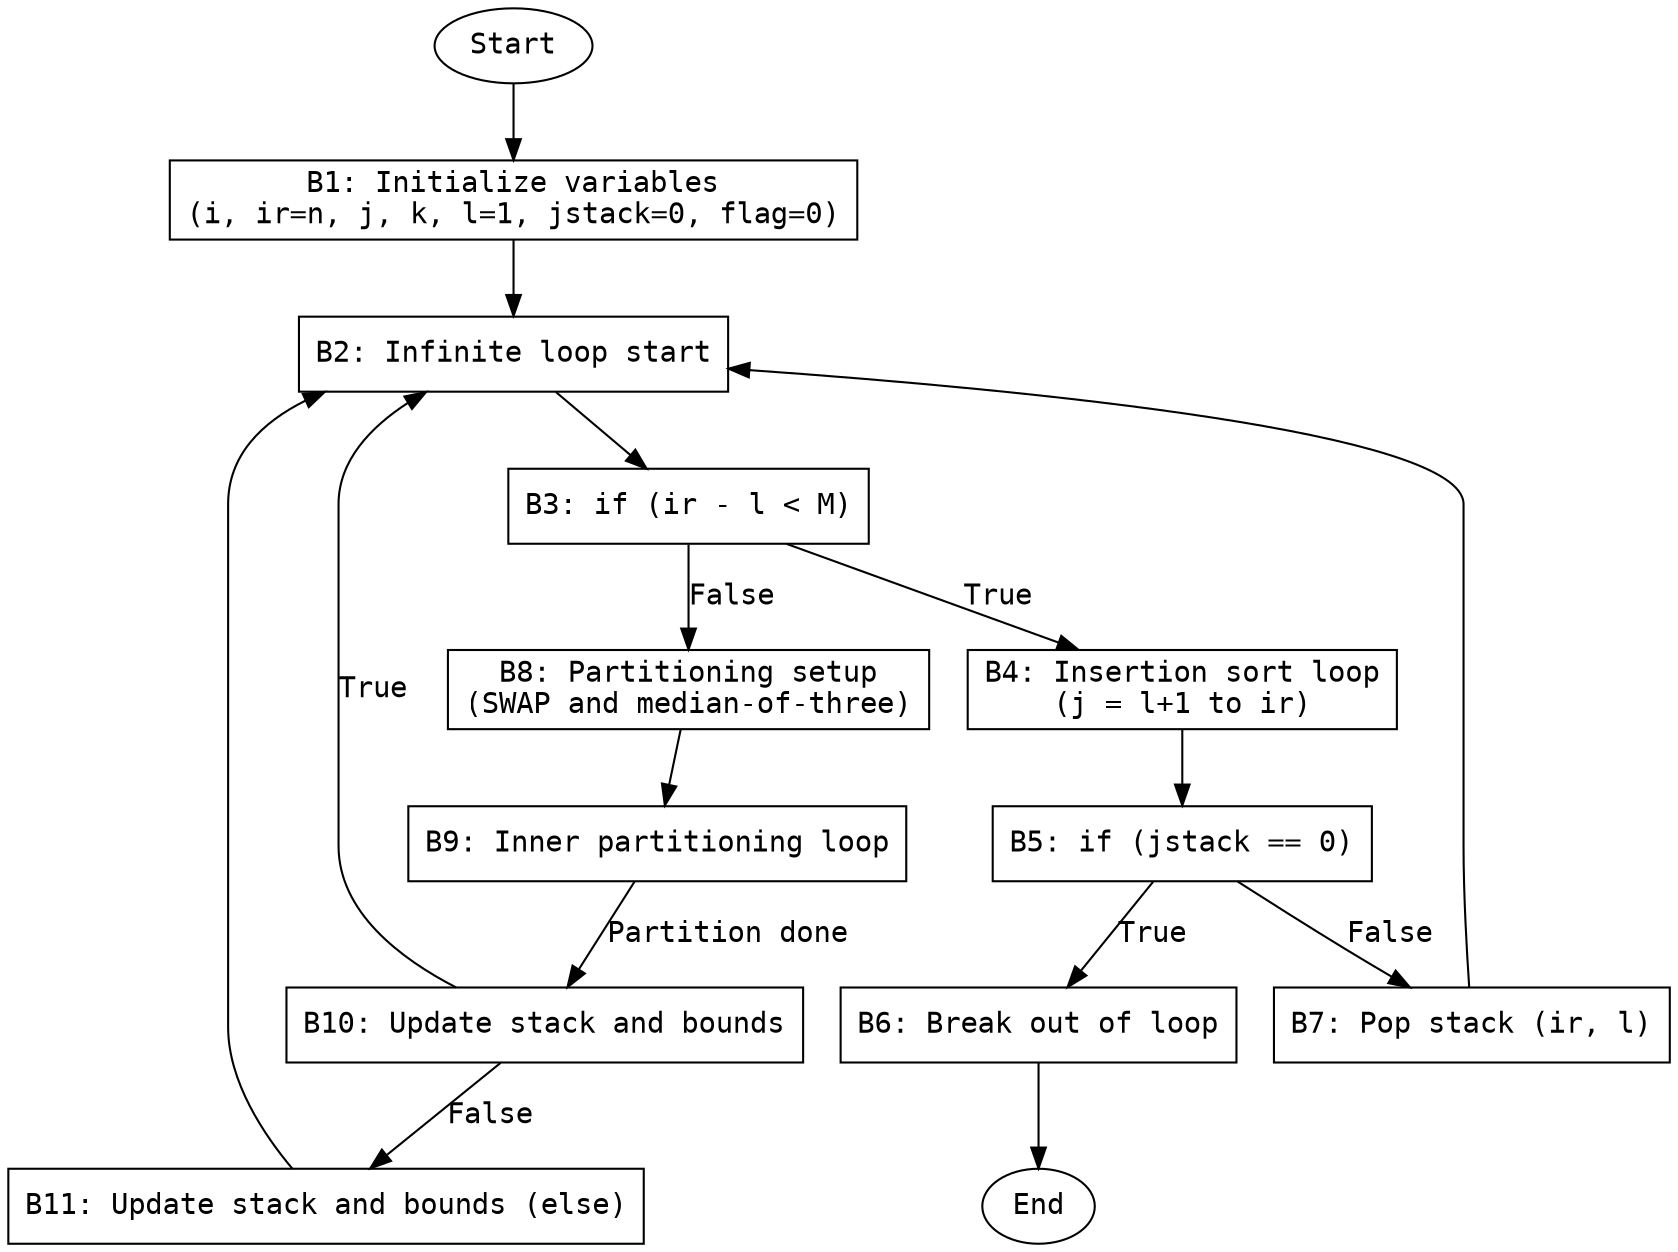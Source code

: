 digraph CFG {
    node [shape=box, fontname="Courier"];
    edge [fontname="Courier"];

    // Nodes
    start [label="Start", shape=ellipse];
    B1 [label="B1: Initialize variables\n(i, ir=n, j, k, l=1, jstack=0, flag=0)"];
    B2 [label="B2: Infinite loop start"];
    B3 [label="B3: if (ir - l < M)"];
    B4 [label="B4: Insertion sort loop\n(j = l+1 to ir)"];
    B5 [label="B5: if (jstack == 0)"];
    B6 [label="B6: Break out of loop"];
    B7 [label="B7: Pop stack (ir, l)"];
    B8 [label="B8: Partitioning setup\n(SWAP and median-of-three)"];
    B9 [label="B9: Inner partitioning loop"];
    B10 [label="B10: Update stack and bounds"];
    B11 [label="B11: Update stack and bounds (else)"];
    end [label="End", shape=ellipse];

    // Edges
    start -> B1;
    B1 -> B2;
    B2 -> B3;
    B3 -> B4 [label="True"];
    B3 -> B8 [label="False"];
    B4 -> B5;
    B5 -> B6 [label="True"];
    B5 -> B7 [label="False"];
    B6 -> end;
    B7 -> B2;
    B8 -> B9;
    B9 -> B10 [label="Partition done"];
    B10 -> B11 [label="False"];
    B10 -> B2 [label="True"];
    B11 -> B2;
}